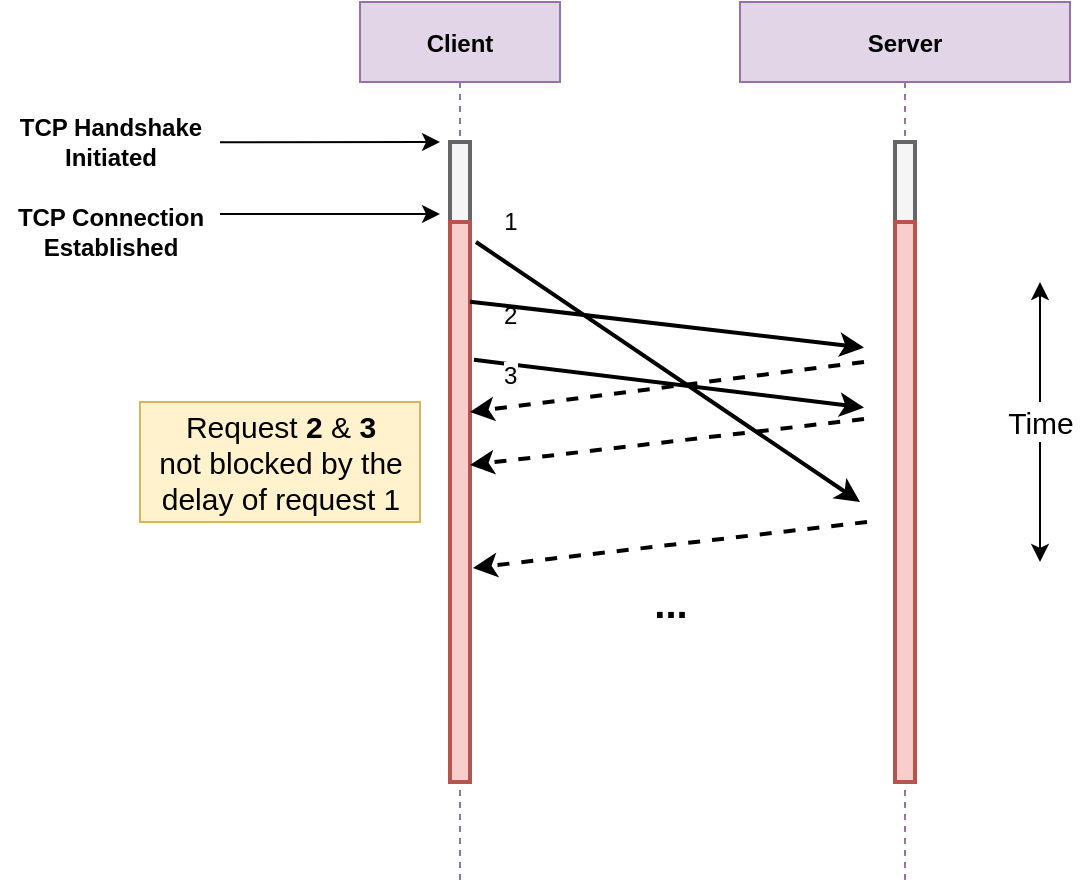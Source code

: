<mxfile version="19.0.2" type="device"><diagram id="kgpKYQtTHZ0yAKxKKP6v" name="Page-1"><mxGraphModel dx="1422" dy="707" grid="1" gridSize="10" guides="1" tooltips="1" connect="1" arrows="1" fold="1" page="1" pageScale="1" pageWidth="850" pageHeight="1100" math="0" shadow="0"><root><mxCell id="0"/><mxCell id="1" parent="0"/><mxCell id="3nuBFxr9cyL0pnOWT2aG-1" value="Client" style="shape=umlLifeline;perimeter=lifelinePerimeter;container=1;collapsible=0;recursiveResize=0;rounded=0;shadow=0;strokeWidth=1;fillColor=#e1d5e7;strokeColor=#9673a6;fontStyle=1" parent="1" vertex="1"><mxGeometry x="210" y="180" width="100" height="440" as="geometry"/></mxCell><mxCell id="3nuBFxr9cyL0pnOWT2aG-2" value="" style="points=[];perimeter=orthogonalPerimeter;rounded=0;shadow=0;strokeWidth=2;fillColor=#f5f5f5;strokeColor=#666666;fontColor=#333333;" parent="3nuBFxr9cyL0pnOWT2aG-1" vertex="1"><mxGeometry x="45" y="70" width="10" height="320" as="geometry"/></mxCell><mxCell id="Wj-A9d42RCxFX4x_4i0x-10" value="" style="points=[];perimeter=orthogonalPerimeter;rounded=0;shadow=0;strokeWidth=2;fillColor=#f8cecc;strokeColor=#b85450;" vertex="1" parent="3nuBFxr9cyL0pnOWT2aG-1"><mxGeometry x="45" y="110" width="10" height="280" as="geometry"/></mxCell><mxCell id="Wj-A9d42RCxFX4x_4i0x-28" value="" style="endArrow=classic;html=1;rounded=0;fontSize=15;strokeWidth=1;" edge="1" parent="3nuBFxr9cyL0pnOWT2aG-1"><mxGeometry width="50" height="50" relative="1" as="geometry"><mxPoint x="-70" y="70.13" as="sourcePoint"/><mxPoint x="40" y="70" as="targetPoint"/></mxGeometry></mxCell><mxCell id="Wj-A9d42RCxFX4x_4i0x-11" value="" style="endArrow=classic;html=1;rounded=0;exitX=-0.3;exitY=0.243;exitDx=0;exitDy=0;exitPerimeter=0;strokeWidth=2;dashed=1;" edge="1" parent="3nuBFxr9cyL0pnOWT2aG-1"><mxGeometry width="50" height="50" relative="1" as="geometry"><mxPoint x="252" y="180.0" as="sourcePoint"/><mxPoint x="55" y="204.96" as="targetPoint"/></mxGeometry></mxCell><mxCell id="Wj-A9d42RCxFX4x_4i0x-13" value="" style="endArrow=classic;html=1;rounded=0;exitX=1.3;exitY=0.065;exitDx=0;exitDy=0;exitPerimeter=0;entryX=-0.5;entryY=0.139;entryDx=0;entryDy=0;entryPerimeter=0;strokeWidth=2;dashed=1;" edge="1" parent="3nuBFxr9cyL0pnOWT2aG-1"><mxGeometry width="50" height="50" relative="1" as="geometry"><mxPoint x="252" y="208.53" as="sourcePoint"/><mxPoint x="55" y="231.47" as="targetPoint"/></mxGeometry></mxCell><mxCell id="Wj-A9d42RCxFX4x_4i0x-14" value="1" style="text;html=1;align=center;verticalAlign=middle;resizable=0;points=[];autosize=1;strokeColor=none;fillColor=none;" vertex="1" parent="3nuBFxr9cyL0pnOWT2aG-1"><mxGeometry x="65" y="100" width="20" height="20" as="geometry"/></mxCell><mxCell id="Wj-A9d42RCxFX4x_4i0x-36" value="&lt;span style=&quot;color: rgb(0, 0, 0); font-family: Helvetica; font-size: 12px; font-style: normal; font-variant-ligatures: normal; font-variant-caps: normal; font-weight: 400; letter-spacing: normal; orphans: 2; text-align: center; text-indent: 0px; text-transform: none; widows: 2; word-spacing: 0px; -webkit-text-stroke-width: 0px; background-color: rgb(248, 249, 250); text-decoration-thickness: initial; text-decoration-style: initial; text-decoration-color: initial; float: none; display: inline !important;&quot;&gt;2&lt;/span&gt;" style="text;whiteSpace=wrap;html=1;fontSize=15;" vertex="1" parent="3nuBFxr9cyL0pnOWT2aG-1"><mxGeometry x="70" y="140" width="30" height="30" as="geometry"/></mxCell><mxCell id="3nuBFxr9cyL0pnOWT2aG-5" value="Server" style="shape=umlLifeline;perimeter=lifelinePerimeter;container=1;collapsible=0;recursiveResize=0;rounded=0;shadow=0;strokeWidth=1;fillColor=#e1d5e7;strokeColor=#9673a6;fontStyle=1" parent="1" vertex="1"><mxGeometry x="400" y="180" width="165" height="440" as="geometry"/></mxCell><mxCell id="3nuBFxr9cyL0pnOWT2aG-6" value="" style="points=[];perimeter=orthogonalPerimeter;rounded=0;shadow=0;strokeWidth=2;fillColor=#f5f5f5;fontColor=#333333;strokeColor=#666666;" parent="3nuBFxr9cyL0pnOWT2aG-5" vertex="1"><mxGeometry x="77.5" y="70" width="10" height="320" as="geometry"/></mxCell><mxCell id="Wj-A9d42RCxFX4x_4i0x-29" value="" style="points=[];perimeter=orthogonalPerimeter;rounded=0;shadow=0;strokeWidth=2;fillColor=#f8cecc;strokeColor=#b85450;" vertex="1" parent="3nuBFxr9cyL0pnOWT2aG-5"><mxGeometry x="77.5" y="110" width="10" height="280" as="geometry"/></mxCell><mxCell id="Wj-A9d42RCxFX4x_4i0x-3" value="" style="endArrow=classic;html=1;rounded=0;exitX=1.3;exitY=0.065;exitDx=0;exitDy=0;exitPerimeter=0;entryX=-0.5;entryY=0.139;entryDx=0;entryDy=0;entryPerimeter=0;strokeWidth=2;" edge="1" parent="1"><mxGeometry width="50" height="50" relative="1" as="geometry"><mxPoint x="265" y="329.85" as="sourcePoint"/><mxPoint x="462" y="352.79" as="targetPoint"/></mxGeometry></mxCell><mxCell id="Wj-A9d42RCxFX4x_4i0x-2" value="" style="endArrow=classic;html=1;rounded=0;exitX=1.3;exitY=0.065;exitDx=0;exitDy=0;exitPerimeter=0;strokeWidth=2;" edge="1" parent="1"><mxGeometry width="50" height="50" relative="1" as="geometry"><mxPoint x="268" y="300" as="sourcePoint"/><mxPoint x="460" y="430" as="targetPoint"/></mxGeometry></mxCell><mxCell id="Wj-A9d42RCxFX4x_4i0x-4" value="" style="endArrow=classic;html=1;rounded=0;exitX=1.2;exitY=0.246;exitDx=0;exitDy=0;exitPerimeter=0;entryX=-0.5;entryY=0.139;entryDx=0;entryDy=0;entryPerimeter=0;strokeWidth=2;startArrow=none;" edge="1" parent="1" source="Wj-A9d42RCxFX4x_4i0x-10"><mxGeometry width="50" height="50" relative="1" as="geometry"><mxPoint x="265" y="359.85" as="sourcePoint"/><mxPoint x="462" y="382.79" as="targetPoint"/></mxGeometry></mxCell><mxCell id="Wj-A9d42RCxFX4x_4i0x-21" value="TCP Handshake&lt;br&gt;Initiated" style="text;html=1;align=center;verticalAlign=middle;resizable=0;points=[];autosize=1;strokeColor=none;fillColor=none;fontStyle=1" vertex="1" parent="1"><mxGeometry x="30" y="235" width="110" height="30" as="geometry"/></mxCell><mxCell id="Wj-A9d42RCxFX4x_4i0x-22" value="TCP Connection&lt;br&gt;Established" style="text;html=1;align=center;verticalAlign=middle;resizable=0;points=[];autosize=1;strokeColor=none;fillColor=none;fontStyle=1" vertex="1" parent="1"><mxGeometry x="30" y="280" width="110" height="30" as="geometry"/></mxCell><mxCell id="Wj-A9d42RCxFX4x_4i0x-24" value="&lt;b&gt;&lt;font style=&quot;font-size: 20px;&quot;&gt;...&lt;/font&gt;&lt;/b&gt;" style="text;html=1;align=center;verticalAlign=middle;resizable=0;points=[];autosize=1;strokeColor=none;fillColor=none;" vertex="1" parent="1"><mxGeometry x="350" y="470" width="30" height="20" as="geometry"/></mxCell><mxCell id="Wj-A9d42RCxFX4x_4i0x-27" value="" style="endArrow=classic;html=1;rounded=0;fontSize=15;strokeWidth=1;" edge="1" parent="1"><mxGeometry width="50" height="50" relative="1" as="geometry"><mxPoint x="140" y="286" as="sourcePoint"/><mxPoint x="250" y="286" as="targetPoint"/></mxGeometry></mxCell><mxCell id="Wj-A9d42RCxFX4x_4i0x-12" value="" style="endArrow=classic;html=1;rounded=0;exitX=1.3;exitY=0.065;exitDx=0;exitDy=0;exitPerimeter=0;entryX=-0.5;entryY=0.139;entryDx=0;entryDy=0;entryPerimeter=0;strokeWidth=2;dashed=1;" edge="1" parent="1"><mxGeometry width="50" height="50" relative="1" as="geometry"><mxPoint x="463.5" y="440" as="sourcePoint"/><mxPoint x="266.5" y="462.94" as="targetPoint"/></mxGeometry></mxCell><mxCell id="Wj-A9d42RCxFX4x_4i0x-32" value="" style="edgeStyle=orthogonalEdgeStyle;rounded=0;orthogonalLoop=1;jettySize=auto;html=1;fontSize=15;strokeWidth=1;" edge="1" parent="1" source="Wj-A9d42RCxFX4x_4i0x-30"><mxGeometry relative="1" as="geometry"><mxPoint x="550" y="320" as="targetPoint"/></mxGeometry></mxCell><mxCell id="Wj-A9d42RCxFX4x_4i0x-34" value="" style="edgeStyle=orthogonalEdgeStyle;rounded=0;orthogonalLoop=1;jettySize=auto;html=1;fontSize=15;strokeWidth=1;" edge="1" parent="1" source="Wj-A9d42RCxFX4x_4i0x-30"><mxGeometry relative="1" as="geometry"><mxPoint x="550" y="460" as="targetPoint"/></mxGeometry></mxCell><mxCell id="Wj-A9d42RCxFX4x_4i0x-30" value="Time" style="text;html=1;align=center;verticalAlign=middle;resizable=0;points=[];autosize=1;strokeColor=none;fillColor=none;fontSize=15;" vertex="1" parent="1"><mxGeometry x="525" y="380" width="50" height="20" as="geometry"/></mxCell><mxCell id="Wj-A9d42RCxFX4x_4i0x-35" value="Request &lt;b&gt;2&lt;/b&gt; &amp;amp; &lt;b&gt;3&lt;/b&gt;&lt;br&gt;not blocked by the&lt;br&gt;delay of request 1" style="text;html=1;align=center;verticalAlign=middle;resizable=0;points=[];autosize=1;strokeColor=#d6b656;fillColor=#fff2cc;fontSize=15;" vertex="1" parent="1"><mxGeometry x="100" y="380" width="140" height="60" as="geometry"/></mxCell><mxCell id="Wj-A9d42RCxFX4x_4i0x-39" value="&lt;span style=&quot;color: rgb(0, 0, 0); font-family: Helvetica; font-size: 12px; font-style: normal; font-variant-ligatures: normal; font-variant-caps: normal; font-weight: 400; letter-spacing: normal; orphans: 2; text-align: center; text-indent: 0px; text-transform: none; widows: 2; word-spacing: 0px; -webkit-text-stroke-width: 0px; background-color: rgb(248, 249, 250); text-decoration-thickness: initial; text-decoration-style: initial; text-decoration-color: initial; float: none; display: inline !important;&quot;&gt;3&lt;/span&gt;" style="text;whiteSpace=wrap;html=1;fontSize=15;" vertex="1" parent="1"><mxGeometry x="280" y="350" width="10" height="30" as="geometry"/></mxCell></root></mxGraphModel></diagram></mxfile>